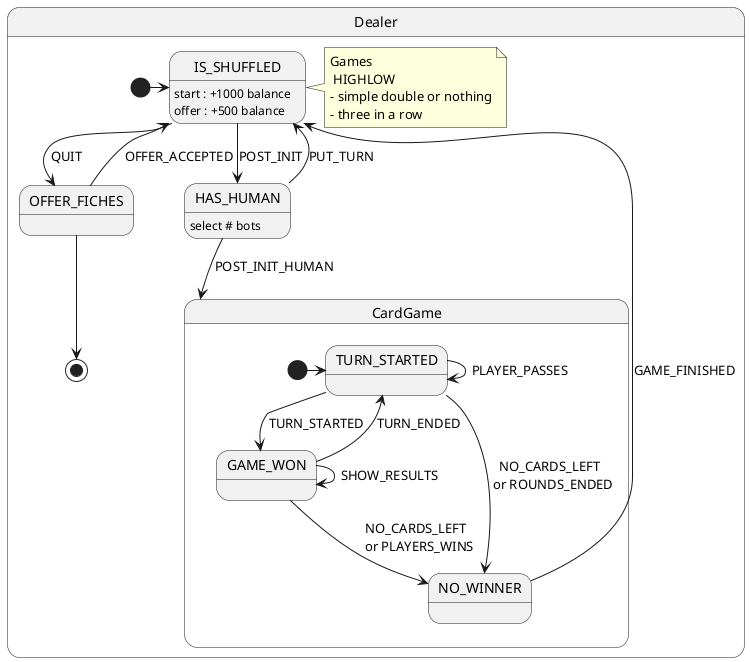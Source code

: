 @startuml

state Dealer {
[*] -> IS_SHUFFLED
IS_SHUFFLED -down-> OFFER_FICHES: QUIT
IS_SHUFFLED: start : +1000 balance
IS_SHUFFLED: offer : +500 balance
note right of IS_SHUFFLED: Games\n HIGHLOW\n- simple double or nothing\n- three in a row
IS_SHUFFLED -down-> HAS_HUMAN: POST_INIT
HAS_HUMAN --> IS_SHUFFLED: PUT_TURN
HAS_HUMAN: select # bots
HAS_HUMAN --> CardGame: POST_INIT_HUMAN
OFFER_FICHES -up-> IS_SHUFFLED: OFFER_ACCEPTED
OFFER_FICHES --> [*]

state CardGame {
[*] -> TURN_STARTED
TURN_STARTED --> TURN_STARTED: PLAYER_PASSES
TURN_STARTED --> GAME_WON: TURN_STARTED
TURN_STARTED --> NO_WINNER: NO_CARDS_LEFT \n or ROUNDS_ENDED
GAME_WON --> GAME_WON: SHOW_RESULTS
GAME_WON --> TURN_STARTED: TURN_ENDED
GAME_WON --> NO_WINNER: NO_CARDS_LEFT \n or PLAYERS_WINS
NO_WINNER -up-> IS_SHUFFLED: GAME_FINISHED
}
}
@enduml